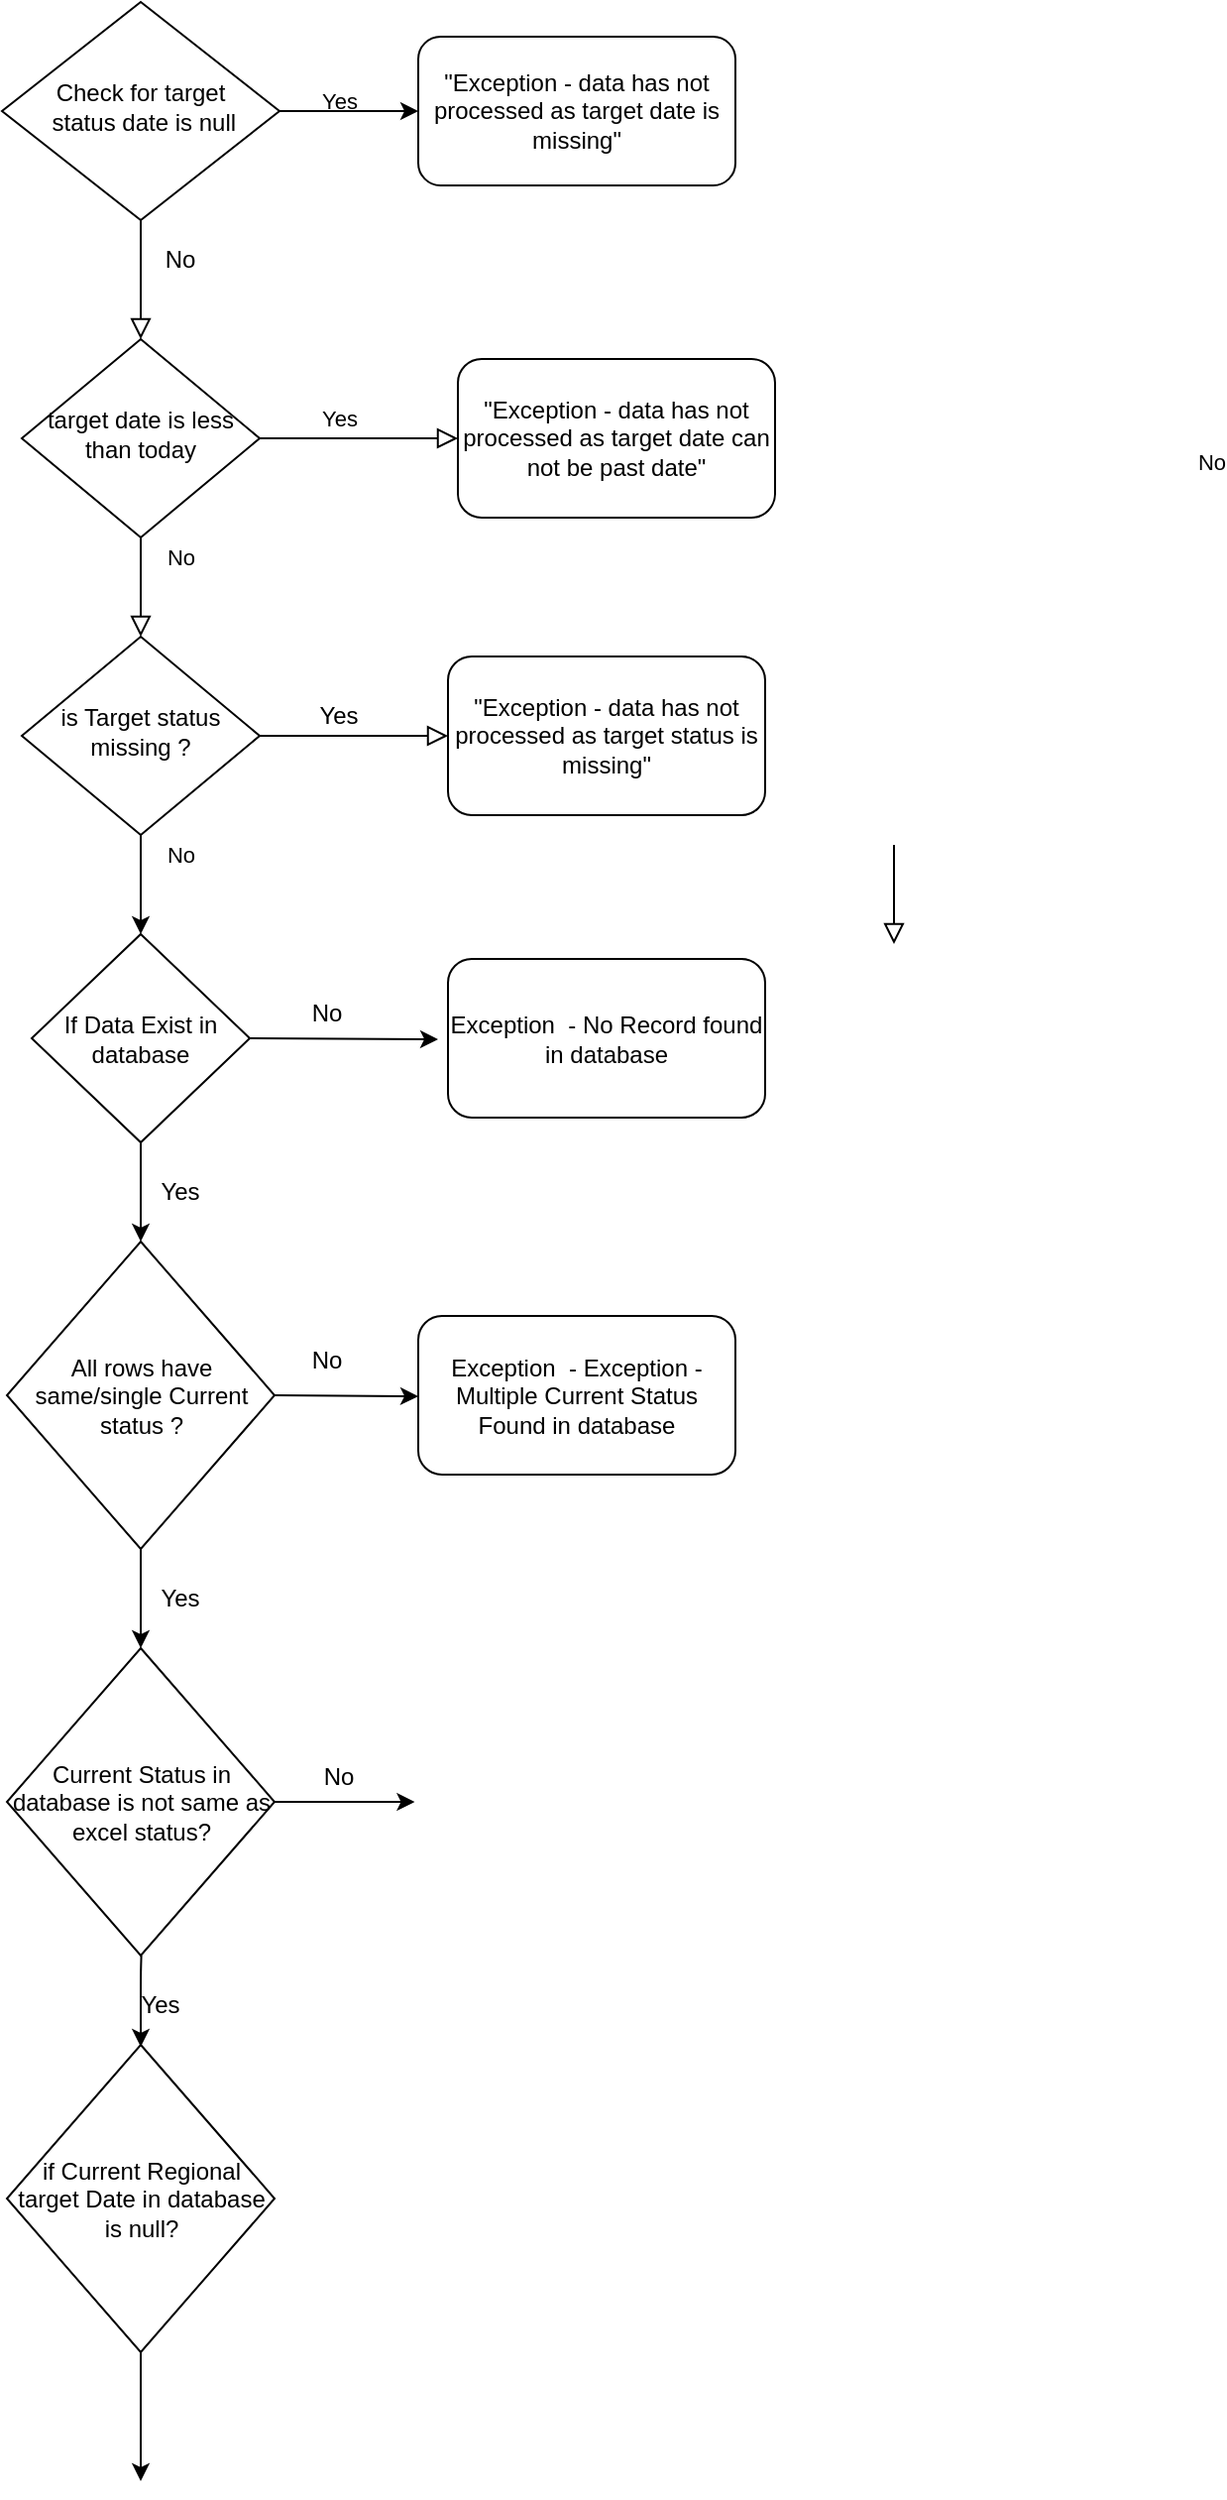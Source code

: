 <mxfile version="13.7.6" type="github">
  <diagram id="C5RBs43oDa-KdzZeNtuy" name="Page-1">
    <mxGraphModel dx="782" dy="395" grid="1" gridSize="10" guides="1" tooltips="1" connect="1" arrows="1" fold="1" page="1" pageScale="1" pageWidth="1200" pageHeight="1600" math="0" shadow="0">
      <root>
        <mxCell id="WIyWlLk6GJQsqaUBKTNV-0" />
        <mxCell id="WIyWlLk6GJQsqaUBKTNV-1" parent="WIyWlLk6GJQsqaUBKTNV-0" />
        <mxCell id="WIyWlLk6GJQsqaUBKTNV-4" value="Yes" style="rounded=0;html=1;jettySize=auto;orthogonalLoop=1;fontSize=11;endArrow=block;endFill=0;endSize=8;strokeWidth=1;shadow=0;labelBackgroundColor=none;edgeStyle=orthogonalEdgeStyle;exitX=0.5;exitY=1;exitDx=0;exitDy=0;" parent="WIyWlLk6GJQsqaUBKTNV-1" source="WIyWlLk6GJQsqaUBKTNV-6" target="WIyWlLk6GJQsqaUBKTNV-10" edge="1">
          <mxGeometry x="0.667" y="149" relative="1" as="geometry">
            <mxPoint x="-49" y="-110" as="offset" />
            <Array as="points">
              <mxPoint x="300" y="270" />
              <mxPoint x="300" y="270" />
            </Array>
          </mxGeometry>
        </mxCell>
        <mxCell id="WIyWlLk6GJQsqaUBKTNV-6" value="Check for target&lt;br&gt;&amp;nbsp;status date is null" style="rhombus;whiteSpace=wrap;html=1;shadow=0;fontFamily=Helvetica;fontSize=12;align=center;strokeWidth=1;spacing=6;spacingTop=-4;" parent="WIyWlLk6GJQsqaUBKTNV-1" vertex="1">
          <mxGeometry x="230" y="110" width="140" height="110" as="geometry" />
        </mxCell>
        <mxCell id="WIyWlLk6GJQsqaUBKTNV-8" value="No" style="rounded=0;html=1;jettySize=auto;orthogonalLoop=1;fontSize=11;endArrow=block;endFill=0;endSize=8;strokeWidth=1;shadow=0;labelBackgroundColor=none;edgeStyle=orthogonalEdgeStyle;entryX=0.5;entryY=0;entryDx=0;entryDy=0;" parent="WIyWlLk6GJQsqaUBKTNV-1" source="WIyWlLk6GJQsqaUBKTNV-10" target="h_fVHSr5ekB-Ulk5fUjJ-9" edge="1">
          <mxGeometry x="0.077" y="272" relative="1" as="geometry">
            <mxPoint x="-112" y="-220" as="offset" />
            <mxPoint x="280" y="450" as="targetPoint" />
            <Array as="points" />
          </mxGeometry>
        </mxCell>
        <mxCell id="WIyWlLk6GJQsqaUBKTNV-9" value="No" style="edgeStyle=orthogonalEdgeStyle;rounded=0;html=1;jettySize=auto;orthogonalLoop=1;fontSize=11;endArrow=block;endFill=0;endSize=8;strokeWidth=1;shadow=0;labelBackgroundColor=none;" parent="WIyWlLk6GJQsqaUBKTNV-1" source="WIyWlLk6GJQsqaUBKTNV-10" target="WIyWlLk6GJQsqaUBKTNV-12" edge="1">
          <mxGeometry x="-1" y="-72" relative="1" as="geometry">
            <mxPoint x="-40" y="-12" as="offset" />
          </mxGeometry>
        </mxCell>
        <mxCell id="WIyWlLk6GJQsqaUBKTNV-10" value="target date is less than today" style="rhombus;whiteSpace=wrap;html=1;shadow=0;fontFamily=Helvetica;fontSize=12;align=center;strokeWidth=1;spacing=6;spacingTop=-4;" parent="WIyWlLk6GJQsqaUBKTNV-1" vertex="1">
          <mxGeometry x="240" y="280" width="120" height="100" as="geometry" />
        </mxCell>
        <mxCell id="WIyWlLk6GJQsqaUBKTNV-12" value="&quot;Exception - data has not processed as target date can not be past date&quot;" style="rounded=1;whiteSpace=wrap;html=1;fontSize=12;glass=0;strokeWidth=1;shadow=0;" parent="WIyWlLk6GJQsqaUBKTNV-1" vertex="1">
          <mxGeometry x="460" y="290" width="160" height="80" as="geometry" />
        </mxCell>
        <mxCell id="h_fVHSr5ekB-Ulk5fUjJ-4" value="" style="endArrow=classic;html=1;exitX=1;exitY=0.5;exitDx=0;exitDy=0;entryX=0;entryY=0.5;entryDx=0;entryDy=0;" edge="1" parent="WIyWlLk6GJQsqaUBKTNV-1" source="WIyWlLk6GJQsqaUBKTNV-6" target="h_fVHSr5ekB-Ulk5fUjJ-5">
          <mxGeometry width="50" height="50" relative="1" as="geometry">
            <mxPoint x="370" y="174.5" as="sourcePoint" />
            <mxPoint x="409" y="165" as="targetPoint" />
          </mxGeometry>
        </mxCell>
        <mxCell id="h_fVHSr5ekB-Ulk5fUjJ-5" value="&quot;Exception - data has not processed as target date is missing&quot;" style="rounded=1;whiteSpace=wrap;html=1;fontSize=12;glass=0;strokeWidth=1;shadow=0;" vertex="1" parent="WIyWlLk6GJQsqaUBKTNV-1">
          <mxGeometry x="440" y="127.5" width="160" height="75" as="geometry" />
        </mxCell>
        <mxCell id="h_fVHSr5ekB-Ulk5fUjJ-18" style="edgeStyle=orthogonalEdgeStyle;rounded=0;orthogonalLoop=1;jettySize=auto;html=1;" edge="1" parent="WIyWlLk6GJQsqaUBKTNV-1" source="h_fVHSr5ekB-Ulk5fUjJ-9">
          <mxGeometry relative="1" as="geometry">
            <mxPoint x="300" y="580" as="targetPoint" />
          </mxGeometry>
        </mxCell>
        <mxCell id="h_fVHSr5ekB-Ulk5fUjJ-9" value="is Target status missing ?" style="rhombus;whiteSpace=wrap;html=1;shadow=0;fontFamily=Helvetica;fontSize=12;align=center;strokeWidth=1;spacing=6;spacingTop=-4;" vertex="1" parent="WIyWlLk6GJQsqaUBKTNV-1">
          <mxGeometry x="240" y="430" width="120" height="100" as="geometry" />
        </mxCell>
        <mxCell id="h_fVHSr5ekB-Ulk5fUjJ-11" value="Yes" style="edgeStyle=orthogonalEdgeStyle;rounded=0;html=1;jettySize=auto;orthogonalLoop=1;fontSize=11;endArrow=block;endFill=0;endSize=8;strokeWidth=1;shadow=0;labelBackgroundColor=none;strokeColor=none;" edge="1" parent="WIyWlLk6GJQsqaUBKTNV-1">
          <mxGeometry x="-0.556" y="20" relative="1" as="geometry">
            <mxPoint as="offset" />
            <mxPoint x="380" y="340" as="sourcePoint" />
            <mxPoint x="470" y="340" as="targetPoint" />
          </mxGeometry>
        </mxCell>
        <mxCell id="h_fVHSr5ekB-Ulk5fUjJ-12" value="No" style="edgeStyle=orthogonalEdgeStyle;rounded=0;html=1;jettySize=auto;orthogonalLoop=1;fontSize=11;endArrow=block;endFill=0;endSize=8;strokeWidth=1;shadow=0;labelBackgroundColor=none;" edge="1" parent="WIyWlLk6GJQsqaUBKTNV-1" target="h_fVHSr5ekB-Ulk5fUjJ-13">
          <mxGeometry x="-1" y="-72" relative="1" as="geometry">
            <mxPoint x="-40" y="-12" as="offset" />
            <mxPoint x="360" y="480" as="sourcePoint" />
            <Array as="points">
              <mxPoint x="410" y="480" />
              <mxPoint x="410" y="480" />
            </Array>
          </mxGeometry>
        </mxCell>
        <mxCell id="h_fVHSr5ekB-Ulk5fUjJ-13" value="&quot;Exception - data has not processed as target status is missing&quot;" style="rounded=1;whiteSpace=wrap;html=1;fontSize=12;glass=0;strokeWidth=1;shadow=0;" vertex="1" parent="WIyWlLk6GJQsqaUBKTNV-1">
          <mxGeometry x="455" y="440" width="160" height="80" as="geometry" />
        </mxCell>
        <mxCell id="h_fVHSr5ekB-Ulk5fUjJ-17" value="No" style="rounded=0;html=1;jettySize=auto;orthogonalLoop=1;fontSize=11;endArrow=block;endFill=0;endSize=8;strokeWidth=1;shadow=0;labelBackgroundColor=none;edgeStyle=orthogonalEdgeStyle;entryX=0.5;entryY=0;entryDx=0;entryDy=0;" edge="1" parent="WIyWlLk6GJQsqaUBKTNV-1">
          <mxGeometry x="0.077" y="272" relative="1" as="geometry">
            <mxPoint x="-112" y="-220" as="offset" />
            <mxPoint x="680" y="535" as="sourcePoint" />
            <mxPoint x="680" y="585" as="targetPoint" />
            <Array as="points" />
          </mxGeometry>
        </mxCell>
        <mxCell id="h_fVHSr5ekB-Ulk5fUjJ-20" value="No" style="text;html=1;strokeColor=none;fillColor=none;align=center;verticalAlign=middle;whiteSpace=wrap;rounded=0;" vertex="1" parent="WIyWlLk6GJQsqaUBKTNV-1">
          <mxGeometry x="300" y="230" width="40" height="20" as="geometry" />
        </mxCell>
        <mxCell id="h_fVHSr5ekB-Ulk5fUjJ-21" value="Yes" style="text;html=1;strokeColor=none;fillColor=none;align=center;verticalAlign=middle;whiteSpace=wrap;rounded=0;" vertex="1" parent="WIyWlLk6GJQsqaUBKTNV-1">
          <mxGeometry x="380" y="460" width="40" height="20" as="geometry" />
        </mxCell>
        <mxCell id="h_fVHSr5ekB-Ulk5fUjJ-22" value="If Data Exist in database" style="rhombus;whiteSpace=wrap;html=1;" vertex="1" parent="WIyWlLk6GJQsqaUBKTNV-1">
          <mxGeometry x="245" y="580" width="110" height="105" as="geometry" />
        </mxCell>
        <mxCell id="h_fVHSr5ekB-Ulk5fUjJ-24" value="" style="endArrow=classic;html=1;exitX=1;exitY=0.5;exitDx=0;exitDy=0;" edge="1" parent="WIyWlLk6GJQsqaUBKTNV-1" source="h_fVHSr5ekB-Ulk5fUjJ-22">
          <mxGeometry width="50" height="50" relative="1" as="geometry">
            <mxPoint x="360" y="560" as="sourcePoint" />
            <mxPoint x="450" y="633" as="targetPoint" />
          </mxGeometry>
        </mxCell>
        <mxCell id="h_fVHSr5ekB-Ulk5fUjJ-25" value="No" style="text;html=1;strokeColor=none;fillColor=none;align=center;verticalAlign=middle;whiteSpace=wrap;rounded=0;" vertex="1" parent="WIyWlLk6GJQsqaUBKTNV-1">
          <mxGeometry x="374" y="610" width="40" height="20" as="geometry" />
        </mxCell>
        <mxCell id="h_fVHSr5ekB-Ulk5fUjJ-26" value="Exception&amp;nbsp; - No Record found in database" style="rounded=1;whiteSpace=wrap;html=1;fontSize=12;glass=0;strokeWidth=1;shadow=0;" vertex="1" parent="WIyWlLk6GJQsqaUBKTNV-1">
          <mxGeometry x="455" y="592.5" width="160" height="80" as="geometry" />
        </mxCell>
        <mxCell id="h_fVHSr5ekB-Ulk5fUjJ-27" value="Yes" style="text;html=1;strokeColor=none;fillColor=none;align=center;verticalAlign=middle;whiteSpace=wrap;rounded=0;" vertex="1" parent="WIyWlLk6GJQsqaUBKTNV-1">
          <mxGeometry x="300" y="685" width="40" height="50" as="geometry" />
        </mxCell>
        <mxCell id="h_fVHSr5ekB-Ulk5fUjJ-28" value="" style="endArrow=classic;html=1;exitX=0;exitY=0;exitDx=0;exitDy=0;entryX=0;entryY=1;entryDx=0;entryDy=0;" edge="1" parent="WIyWlLk6GJQsqaUBKTNV-1" source="h_fVHSr5ekB-Ulk5fUjJ-27" target="h_fVHSr5ekB-Ulk5fUjJ-27">
          <mxGeometry width="50" height="50" relative="1" as="geometry">
            <mxPoint x="360" y="680" as="sourcePoint" />
            <mxPoint x="410" y="630" as="targetPoint" />
          </mxGeometry>
        </mxCell>
        <mxCell id="h_fVHSr5ekB-Ulk5fUjJ-29" value="All rows have same/single Current status ?" style="rhombus;whiteSpace=wrap;html=1;" vertex="1" parent="WIyWlLk6GJQsqaUBKTNV-1">
          <mxGeometry x="232.5" y="735" width="135" height="155" as="geometry" />
        </mxCell>
        <mxCell id="h_fVHSr5ekB-Ulk5fUjJ-30" value="No" style="text;html=1;strokeColor=none;fillColor=none;align=center;verticalAlign=middle;whiteSpace=wrap;rounded=0;" vertex="1" parent="WIyWlLk6GJQsqaUBKTNV-1">
          <mxGeometry x="374" y="780" width="40" height="30" as="geometry" />
        </mxCell>
        <mxCell id="h_fVHSr5ekB-Ulk5fUjJ-31" value="" style="endArrow=classic;html=1;exitX=1;exitY=0.5;exitDx=0;exitDy=0;" edge="1" parent="WIyWlLk6GJQsqaUBKTNV-1" source="h_fVHSr5ekB-Ulk5fUjJ-29">
          <mxGeometry width="50" height="50" relative="1" as="geometry">
            <mxPoint x="360" y="840" as="sourcePoint" />
            <mxPoint x="440" y="813" as="targetPoint" />
          </mxGeometry>
        </mxCell>
        <mxCell id="h_fVHSr5ekB-Ulk5fUjJ-32" value="" style="endArrow=classic;html=1;exitX=0.5;exitY=1;exitDx=0;exitDy=0;" edge="1" parent="WIyWlLk6GJQsqaUBKTNV-1" source="h_fVHSr5ekB-Ulk5fUjJ-29">
          <mxGeometry width="50" height="50" relative="1" as="geometry">
            <mxPoint x="377.5" y="822.5" as="sourcePoint" />
            <mxPoint x="300" y="940" as="targetPoint" />
          </mxGeometry>
        </mxCell>
        <mxCell id="h_fVHSr5ekB-Ulk5fUjJ-33" value="Exception&amp;nbsp; - Exception - Multiple Current Status Found in database" style="rounded=1;whiteSpace=wrap;html=1;fontSize=12;glass=0;strokeWidth=1;shadow=0;" vertex="1" parent="WIyWlLk6GJQsqaUBKTNV-1">
          <mxGeometry x="440" y="772.5" width="160" height="80" as="geometry" />
        </mxCell>
        <mxCell id="h_fVHSr5ekB-Ulk5fUjJ-34" value="Yes" style="text;html=1;strokeColor=none;fillColor=none;align=center;verticalAlign=middle;whiteSpace=wrap;rounded=0;" vertex="1" parent="WIyWlLk6GJQsqaUBKTNV-1">
          <mxGeometry x="300" y="890" width="40" height="50" as="geometry" />
        </mxCell>
        <mxCell id="h_fVHSr5ekB-Ulk5fUjJ-35" value="Current Status in database is not same as excel status?" style="rhombus;whiteSpace=wrap;html=1;" vertex="1" parent="WIyWlLk6GJQsqaUBKTNV-1">
          <mxGeometry x="232.5" y="940" width="135" height="155" as="geometry" />
        </mxCell>
        <mxCell id="h_fVHSr5ekB-Ulk5fUjJ-36" value="" style="endArrow=classic;html=1;" edge="1" parent="WIyWlLk6GJQsqaUBKTNV-1" source="h_fVHSr5ekB-Ulk5fUjJ-35">
          <mxGeometry width="50" height="50" relative="1" as="geometry">
            <mxPoint x="367.5" y="1067.5" as="sourcePoint" />
            <mxPoint x="438.211" y="1017.5" as="targetPoint" />
          </mxGeometry>
        </mxCell>
        <mxCell id="h_fVHSr5ekB-Ulk5fUjJ-37" value="" style="endArrow=classic;html=1;" edge="1" parent="WIyWlLk6GJQsqaUBKTNV-1">
          <mxGeometry width="50" height="50" relative="1" as="geometry">
            <mxPoint x="300.29" y="1095" as="sourcePoint" />
            <mxPoint x="300" y="1141" as="targetPoint" />
            <Array as="points">
              <mxPoint x="300" y="1105" />
            </Array>
          </mxGeometry>
        </mxCell>
        <mxCell id="h_fVHSr5ekB-Ulk5fUjJ-38" value="Yes" style="text;html=1;strokeColor=none;fillColor=none;align=center;verticalAlign=middle;whiteSpace=wrap;rounded=0;" vertex="1" parent="WIyWlLk6GJQsqaUBKTNV-1">
          <mxGeometry x="290" y="1095" width="40" height="50" as="geometry" />
        </mxCell>
        <mxCell id="h_fVHSr5ekB-Ulk5fUjJ-39" value="No" style="text;html=1;strokeColor=none;fillColor=none;align=center;verticalAlign=middle;whiteSpace=wrap;rounded=0;" vertex="1" parent="WIyWlLk6GJQsqaUBKTNV-1">
          <mxGeometry x="380" y="990" width="40" height="30" as="geometry" />
        </mxCell>
        <mxCell id="h_fVHSr5ekB-Ulk5fUjJ-41" value="if Current Regional target Date in database is null?" style="rhombus;whiteSpace=wrap;html=1;" vertex="1" parent="WIyWlLk6GJQsqaUBKTNV-1">
          <mxGeometry x="232.5" y="1140" width="135" height="155" as="geometry" />
        </mxCell>
        <mxCell id="h_fVHSr5ekB-Ulk5fUjJ-42" value="" style="endArrow=classic;html=1;exitX=0.5;exitY=1;exitDx=0;exitDy=0;" edge="1" parent="WIyWlLk6GJQsqaUBKTNV-1" source="h_fVHSr5ekB-Ulk5fUjJ-41">
          <mxGeometry width="50" height="50" relative="1" as="geometry">
            <mxPoint x="280" y="1350" as="sourcePoint" />
            <mxPoint x="300" y="1360" as="targetPoint" />
          </mxGeometry>
        </mxCell>
      </root>
    </mxGraphModel>
  </diagram>
</mxfile>
